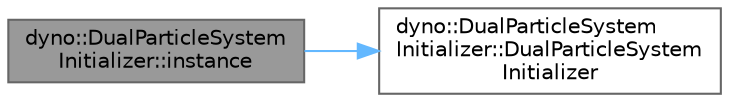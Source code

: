 digraph "dyno::DualParticleSystemInitializer::instance"
{
 // LATEX_PDF_SIZE
  bgcolor="transparent";
  edge [fontname=Helvetica,fontsize=10,labelfontname=Helvetica,labelfontsize=10];
  node [fontname=Helvetica,fontsize=10,shape=box,height=0.2,width=0.4];
  rankdir="LR";
  Node1 [id="Node000001",label="dyno::DualParticleSystem\lInitializer::instance",height=0.2,width=0.4,color="gray40", fillcolor="grey60", style="filled", fontcolor="black",tooltip=" "];
  Node1 -> Node2 [id="edge1_Node000001_Node000002",color="steelblue1",style="solid",tooltip=" "];
  Node2 [id="Node000002",label="dyno::DualParticleSystem\lInitializer::DualParticleSystem\lInitializer",height=0.2,width=0.4,color="grey40", fillcolor="white", style="filled",URL="$classdyno_1_1_dual_particle_system_initializer.html#a66676d4df9dd9fdd6926d1150603bf29",tooltip=" "];
}
